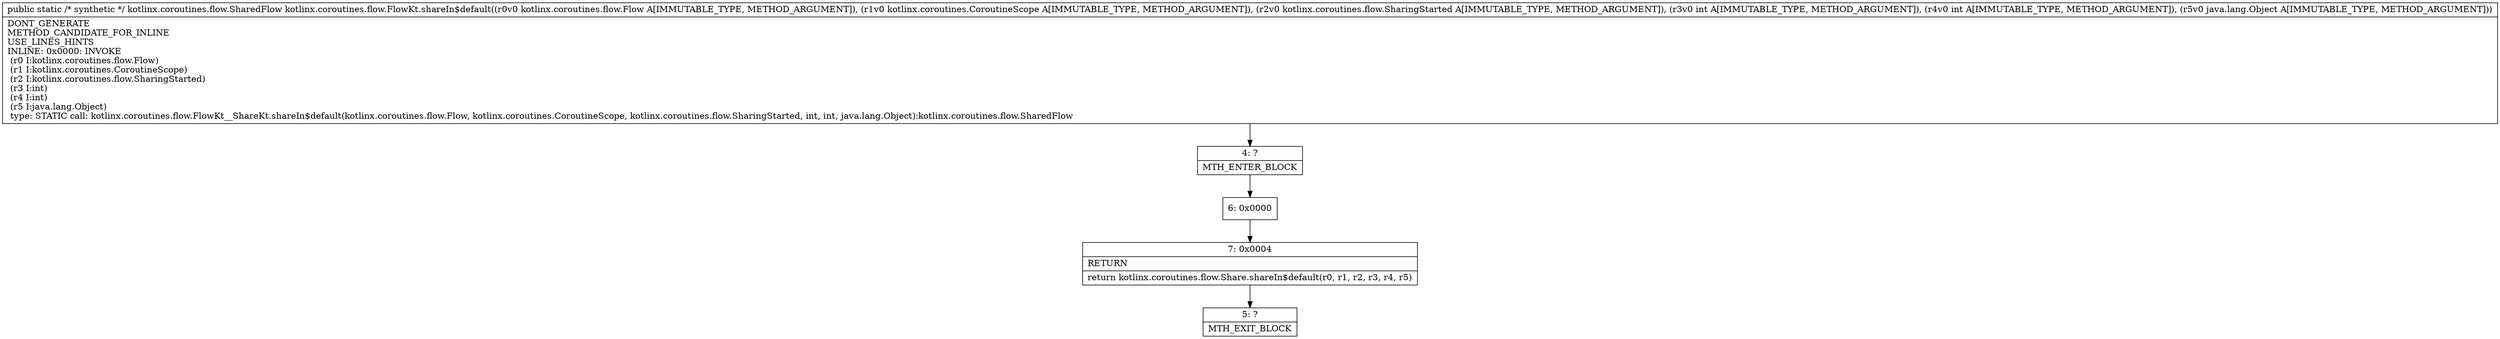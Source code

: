 digraph "CFG forkotlinx.coroutines.flow.FlowKt.shareIn$default(Lkotlinx\/coroutines\/flow\/Flow;Lkotlinx\/coroutines\/CoroutineScope;Lkotlinx\/coroutines\/flow\/SharingStarted;IILjava\/lang\/Object;)Lkotlinx\/coroutines\/flow\/SharedFlow;" {
Node_4 [shape=record,label="{4\:\ ?|MTH_ENTER_BLOCK\l}"];
Node_6 [shape=record,label="{6\:\ 0x0000}"];
Node_7 [shape=record,label="{7\:\ 0x0004|RETURN\l|return kotlinx.coroutines.flow.Share.shareIn$default(r0, r1, r2, r3, r4, r5)\l}"];
Node_5 [shape=record,label="{5\:\ ?|MTH_EXIT_BLOCK\l}"];
MethodNode[shape=record,label="{public static \/* synthetic *\/ kotlinx.coroutines.flow.SharedFlow kotlinx.coroutines.flow.FlowKt.shareIn$default((r0v0 kotlinx.coroutines.flow.Flow A[IMMUTABLE_TYPE, METHOD_ARGUMENT]), (r1v0 kotlinx.coroutines.CoroutineScope A[IMMUTABLE_TYPE, METHOD_ARGUMENT]), (r2v0 kotlinx.coroutines.flow.SharingStarted A[IMMUTABLE_TYPE, METHOD_ARGUMENT]), (r3v0 int A[IMMUTABLE_TYPE, METHOD_ARGUMENT]), (r4v0 int A[IMMUTABLE_TYPE, METHOD_ARGUMENT]), (r5v0 java.lang.Object A[IMMUTABLE_TYPE, METHOD_ARGUMENT]))  | DONT_GENERATE\lMETHOD_CANDIDATE_FOR_INLINE\lUSE_LINES_HINTS\lINLINE: 0x0000: INVOKE  \l  (r0 I:kotlinx.coroutines.flow.Flow)\l  (r1 I:kotlinx.coroutines.CoroutineScope)\l  (r2 I:kotlinx.coroutines.flow.SharingStarted)\l  (r3 I:int)\l  (r4 I:int)\l  (r5 I:java.lang.Object)\l type: STATIC call: kotlinx.coroutines.flow.FlowKt__ShareKt.shareIn$default(kotlinx.coroutines.flow.Flow, kotlinx.coroutines.CoroutineScope, kotlinx.coroutines.flow.SharingStarted, int, int, java.lang.Object):kotlinx.coroutines.flow.SharedFlow\l}"];
MethodNode -> Node_4;Node_4 -> Node_6;
Node_6 -> Node_7;
Node_7 -> Node_5;
}

